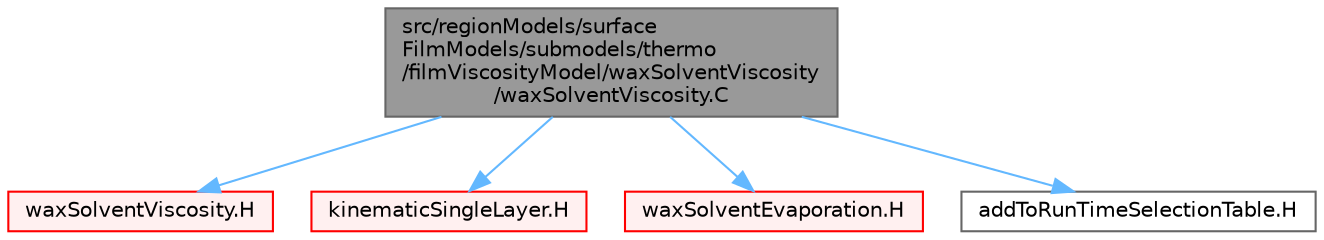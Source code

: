 digraph "src/regionModels/surfaceFilmModels/submodels/thermo/filmViscosityModel/waxSolventViscosity/waxSolventViscosity.C"
{
 // LATEX_PDF_SIZE
  bgcolor="transparent";
  edge [fontname=Helvetica,fontsize=10,labelfontname=Helvetica,labelfontsize=10];
  node [fontname=Helvetica,fontsize=10,shape=box,height=0.2,width=0.4];
  Node1 [id="Node000001",label="src/regionModels/surface\lFilmModels/submodels/thermo\l/filmViscosityModel/waxSolventViscosity\l/waxSolventViscosity.C",height=0.2,width=0.4,color="gray40", fillcolor="grey60", style="filled", fontcolor="black",tooltip=" "];
  Node1 -> Node2 [id="edge1_Node000001_Node000002",color="steelblue1",style="solid",tooltip=" "];
  Node2 [id="Node000002",label="waxSolventViscosity.H",height=0.2,width=0.4,color="red", fillcolor="#FFF0F0", style="filled",URL="$waxSolventViscosity_8H.html",tooltip=" "];
  Node1 -> Node163 [id="edge2_Node000001_Node000163",color="steelblue1",style="solid",tooltip=" "];
  Node163 [id="Node000163",label="kinematicSingleLayer.H",height=0.2,width=0.4,color="red", fillcolor="#FFF0F0", style="filled",URL="$kinematicSingleLayer_8H.html",tooltip=" "];
  Node1 -> Node455 [id="edge3_Node000001_Node000455",color="steelblue1",style="solid",tooltip=" "];
  Node455 [id="Node000455",label="waxSolventEvaporation.H",height=0.2,width=0.4,color="red", fillcolor="#FFF0F0", style="filled",URL="$waxSolventEvaporation_8H.html",tooltip=" "];
  Node1 -> Node459 [id="edge4_Node000001_Node000459",color="steelblue1",style="solid",tooltip=" "];
  Node459 [id="Node000459",label="addToRunTimeSelectionTable.H",height=0.2,width=0.4,color="grey40", fillcolor="white", style="filled",URL="$addToRunTimeSelectionTable_8H.html",tooltip="Macros for easy insertion into run-time selection tables."];
}
